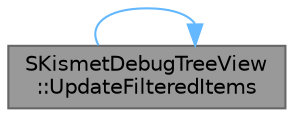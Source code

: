 digraph "SKismetDebugTreeView::UpdateFilteredItems"
{
 // INTERACTIVE_SVG=YES
 // LATEX_PDF_SIZE
  bgcolor="transparent";
  edge [fontname=Helvetica,fontsize=10,labelfontname=Helvetica,labelfontsize=10];
  node [fontname=Helvetica,fontsize=10,shape=box,height=0.2,width=0.4];
  rankdir="LR";
  Node1 [id="Node000001",label="SKismetDebugTreeView\l::UpdateFilteredItems",height=0.2,width=0.4,color="gray40", fillcolor="grey60", style="filled", fontcolor="black",tooltip="Updates the Filtered Items based on current Root Tree Items."];
  Node1 -> Node1 [id="edge1_Node000001_Node000001",color="steelblue1",style="solid",tooltip=" "];
}
